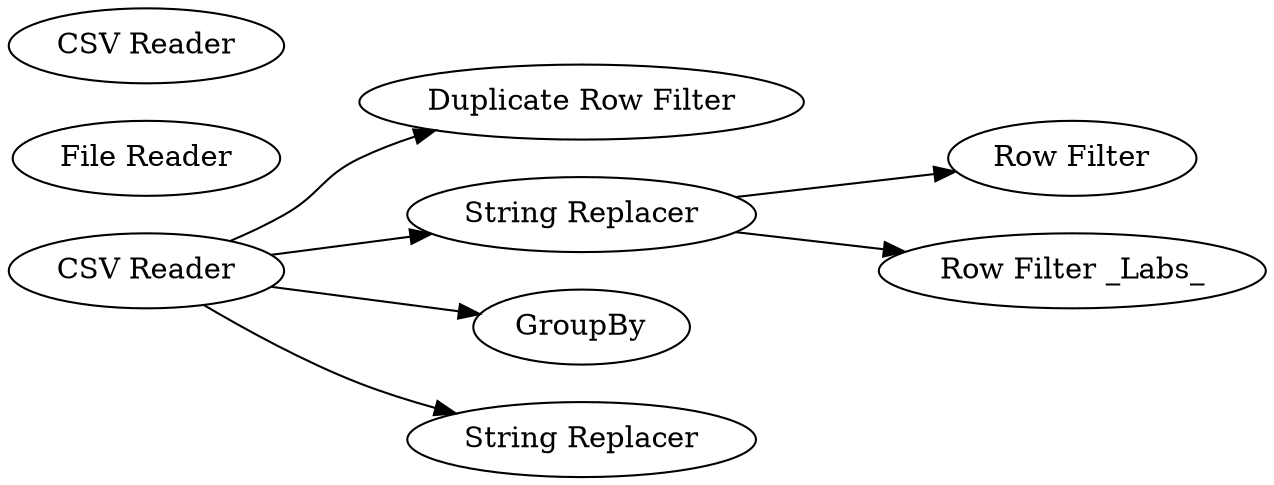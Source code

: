 digraph {
	3 [label="CSV Reader"]
	53 [label="Row Filter"]
	57 [label="Duplicate Row Filter"]
	58 [label="String Replacer"]
	73 [label=GroupBy]
	74 [label="Row Filter _Labs_"]
	75 [label="String Replacer"]
	76 [label="File Reader"]
	77 [label="CSV Reader"]
	3 -> 75
	3 -> 58
	3 -> 57
	3 -> 73
	58 -> 74
	58 -> 53
	rankdir=LR
}

